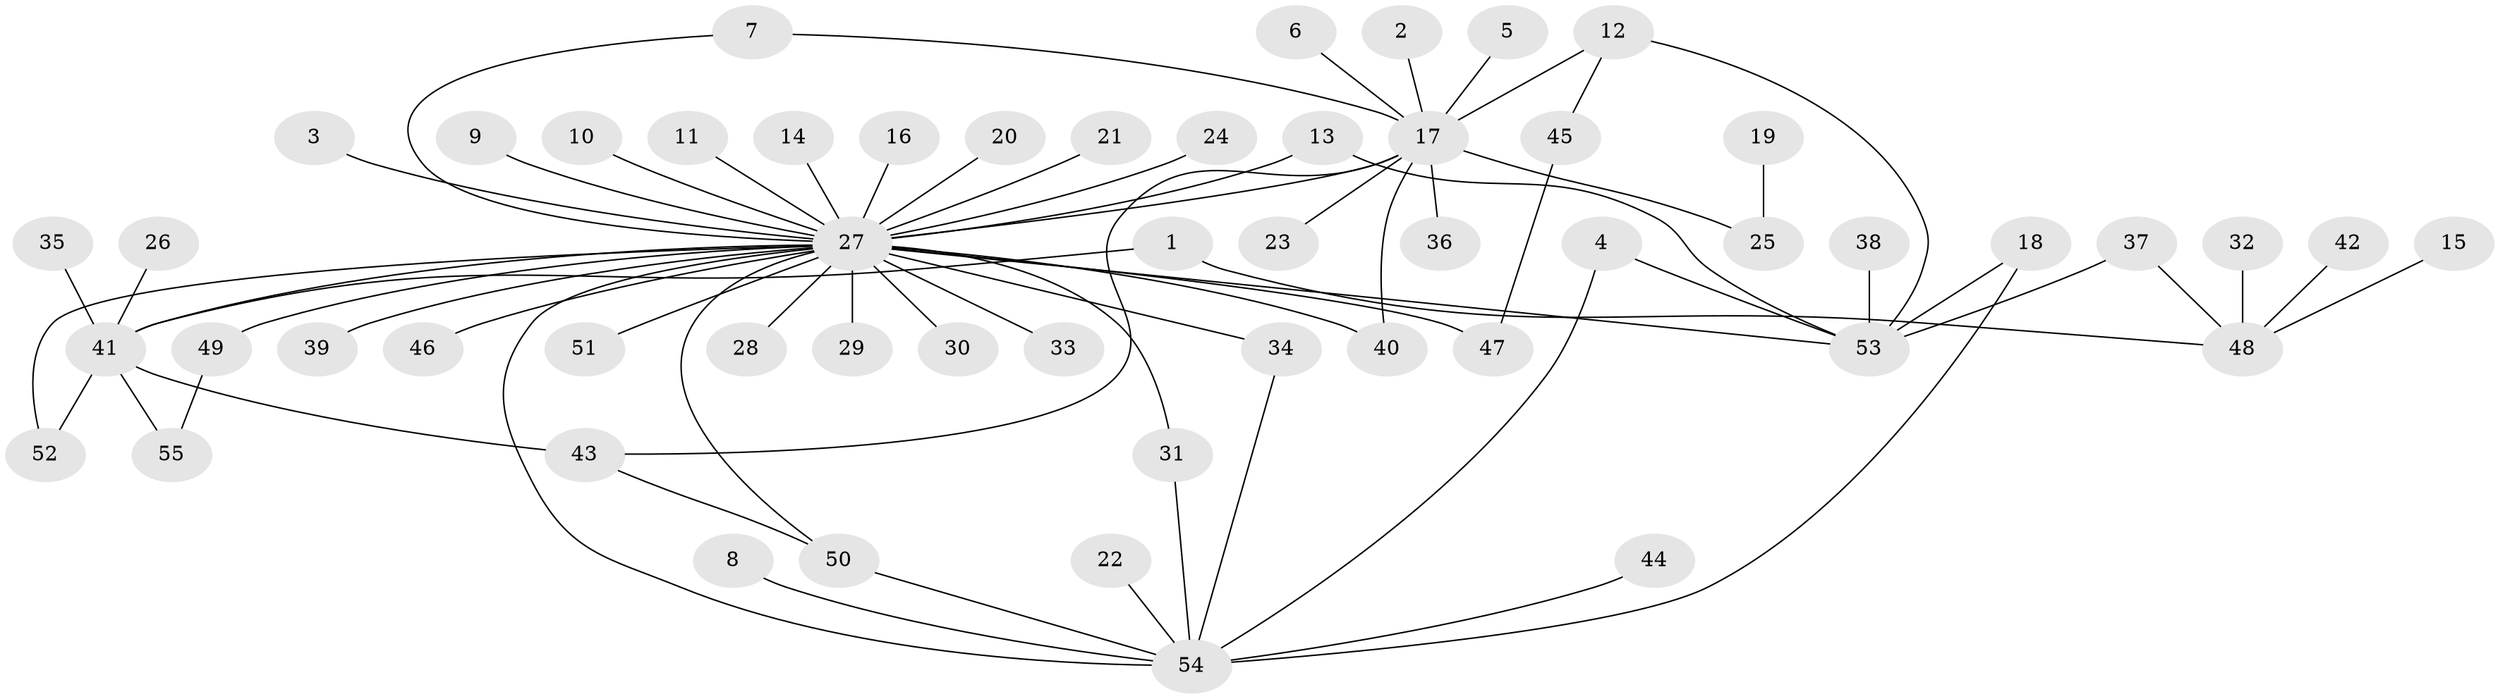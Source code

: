 // original degree distribution, {10: 0.0072992700729927005, 35: 0.0072992700729927005, 14: 0.0072992700729927005, 11: 0.0072992700729927005, 2: 0.2116788321167883, 6: 0.014598540145985401, 3: 0.13138686131386862, 1: 0.5620437956204379, 4: 0.021897810218978103, 7: 0.0072992700729927005, 5: 0.014598540145985401, 12: 0.0072992700729927005}
// Generated by graph-tools (version 1.1) at 2025/36/03/04/25 23:36:51]
// undirected, 55 vertices, 69 edges
graph export_dot {
  node [color=gray90,style=filled];
  1;
  2;
  3;
  4;
  5;
  6;
  7;
  8;
  9;
  10;
  11;
  12;
  13;
  14;
  15;
  16;
  17;
  18;
  19;
  20;
  21;
  22;
  23;
  24;
  25;
  26;
  27;
  28;
  29;
  30;
  31;
  32;
  33;
  34;
  35;
  36;
  37;
  38;
  39;
  40;
  41;
  42;
  43;
  44;
  45;
  46;
  47;
  48;
  49;
  50;
  51;
  52;
  53;
  54;
  55;
  1 -- 41 [weight=1.0];
  1 -- 48 [weight=1.0];
  2 -- 17 [weight=1.0];
  3 -- 27 [weight=1.0];
  4 -- 53 [weight=1.0];
  4 -- 54 [weight=1.0];
  5 -- 17 [weight=1.0];
  6 -- 17 [weight=1.0];
  7 -- 17 [weight=1.0];
  7 -- 27 [weight=1.0];
  8 -- 54 [weight=1.0];
  9 -- 27 [weight=1.0];
  10 -- 27 [weight=1.0];
  11 -- 27 [weight=1.0];
  12 -- 17 [weight=1.0];
  12 -- 45 [weight=1.0];
  12 -- 53 [weight=1.0];
  13 -- 27 [weight=1.0];
  13 -- 53 [weight=1.0];
  14 -- 27 [weight=1.0];
  15 -- 48 [weight=1.0];
  16 -- 27 [weight=1.0];
  17 -- 23 [weight=1.0];
  17 -- 25 [weight=1.0];
  17 -- 27 [weight=1.0];
  17 -- 36 [weight=1.0];
  17 -- 40 [weight=1.0];
  17 -- 43 [weight=1.0];
  18 -- 53 [weight=1.0];
  18 -- 54 [weight=1.0];
  19 -- 25 [weight=1.0];
  20 -- 27 [weight=1.0];
  21 -- 27 [weight=1.0];
  22 -- 54 [weight=1.0];
  24 -- 27 [weight=1.0];
  26 -- 41 [weight=1.0];
  27 -- 28 [weight=1.0];
  27 -- 29 [weight=1.0];
  27 -- 30 [weight=1.0];
  27 -- 31 [weight=1.0];
  27 -- 33 [weight=1.0];
  27 -- 34 [weight=3.0];
  27 -- 39 [weight=1.0];
  27 -- 40 [weight=1.0];
  27 -- 41 [weight=1.0];
  27 -- 46 [weight=1.0];
  27 -- 47 [weight=1.0];
  27 -- 49 [weight=1.0];
  27 -- 50 [weight=1.0];
  27 -- 51 [weight=1.0];
  27 -- 52 [weight=1.0];
  27 -- 53 [weight=1.0];
  27 -- 54 [weight=1.0];
  31 -- 54 [weight=1.0];
  32 -- 48 [weight=1.0];
  34 -- 54 [weight=1.0];
  35 -- 41 [weight=1.0];
  37 -- 48 [weight=1.0];
  37 -- 53 [weight=1.0];
  38 -- 53 [weight=1.0];
  41 -- 43 [weight=1.0];
  41 -- 52 [weight=1.0];
  41 -- 55 [weight=1.0];
  42 -- 48 [weight=1.0];
  43 -- 50 [weight=1.0];
  44 -- 54 [weight=1.0];
  45 -- 47 [weight=1.0];
  49 -- 55 [weight=1.0];
  50 -- 54 [weight=1.0];
}
